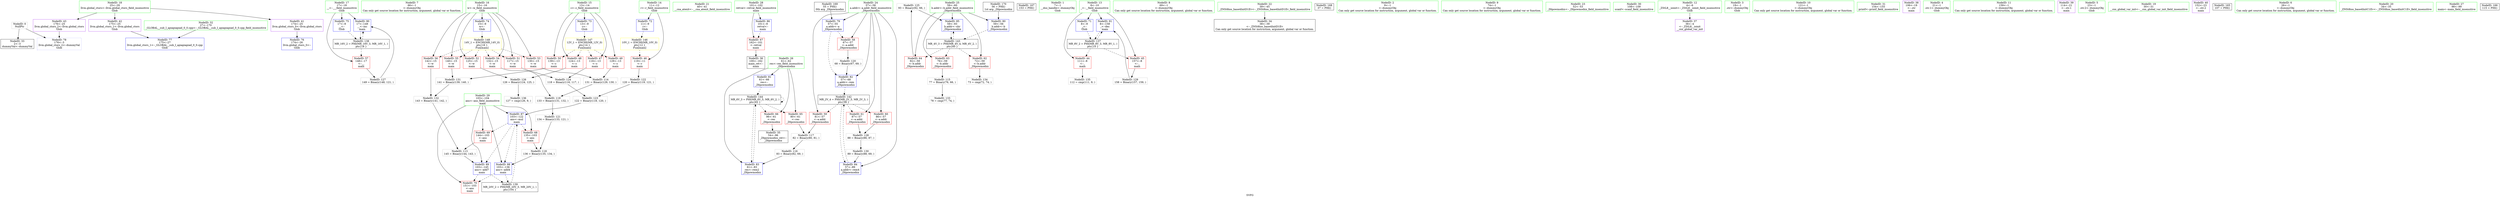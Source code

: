 digraph "SVFG" {
	label="SVFG";

	Node0x5637c8b6a060 [shape=record,color=grey,label="{NodeID: 0\nNullPtr}"];
	Node0x5637c8b6a060 -> Node0x5637c8b7eda0[style=solid];
	Node0x5637c8b6a060 -> Node0x5637c8b82490[style=solid];
	Node0x5637c8b82e80 [shape=record,color=blue,label="{NodeID: 90\n17\<--149\n__\<--inc\nmain\n}"];
	Node0x5637c8b82e80 -> Node0x5637c8b8c680[style=dashed];
	Node0x5637c8b7d7f0 [shape=record,color=green,label="{NodeID: 7\n66\<--1\n\<--dummyObj\nCan only get source location for instruction, argument, global var or function.}"];
	Node0x5637c8b7dc20 [shape=record,color=green,label="{NodeID: 14\n11\<--12\nr\<--r_field_insensitive\nGlob }"];
	Node0x5637c8b7dc20 -> Node0x5637c8b7f920[style=solid];
	Node0x5637c8b7dc20 -> Node0x5637c8b81e90[style=solid];
	Node0x5637c8b7e290 [shape=record,color=green,label="{NodeID: 21\n40\<--41\n__cxa_atexit\<--__cxa_atexit_field_insensitive\n}"];
	Node0x5637c8b7e900 [shape=record,color=green,label="{NodeID: 28\n101\<--102\nretval\<--retval_field_insensitive\nmain\n}"];
	Node0x5637c8b7e900 -> Node0x5637c8b81a50[style=solid];
	Node0x5637c8b7e900 -> Node0x5637c8b82b40[style=solid];
	Node0x5637c8b85380 [shape=record,color=grey,label="{NodeID: 118\n136 = Binary(135, 134, )\n}"];
	Node0x5637c8b85380 -> Node0x5637c8b82ce0[style=solid];
	Node0x5637c8b7efa0 [shape=record,color=black,label="{NodeID: 35\n54\<--96\n_Z6powmodxx_ret\<--\n_Z6powmodxx\n}"];
	Node0x5637c8b85e00 [shape=record,color=grey,label="{NodeID: 125\n93 = Binary(92, 66, )\n}"];
	Node0x5637c8b85e00 -> Node0x5637c8b82a70[style=solid];
	Node0x5637c8b7f580 [shape=record,color=purple,label="{NodeID: 42\n175\<--25\nllvm.global_ctors_1\<--llvm.global_ctors\nGlob }"];
	Node0x5637c8b7f580 -> Node0x5637c8b82390[style=solid];
	Node0x5637c8b80310 [shape=record,color=grey,label="{NodeID: 132\n143 = Binary(141, 142, )\n}"];
	Node0x5637c8b80310 -> Node0x5637c8b84c80[style=solid];
	Node0x5637c8b80bb0 [shape=record,color=red,label="{NodeID: 49\n129\<--13\n\<--c\nmain\n}"];
	Node0x5637c8b80bb0 -> Node0x5637c8b84d80[style=solid];
	Node0x5637c8b8cb80 [shape=record,color=black,label="{NodeID: 139\nMR_20V_2 = PHI(MR_20V_5, MR_20V_1, )\npts\{104 \}\n}"];
	Node0x5637c8b8cb80 -> Node0x5637c8b82c10[style=dashed];
	Node0x5637c8b81160 [shape=record,color=red,label="{NodeID: 56\n142\<--15\n\<--w\nmain\n}"];
	Node0x5637c8b81160 -> Node0x5637c8b80310[style=solid];
	Node0x5637c8b8f4a0 [shape=record,color=yellow,style=double,label="{NodeID: 146\n10V_1 = ENCHI(MR_10V_0)\npts\{12 \}\nFun[main]}"];
	Node0x5637c8b8f4a0 -> Node0x5637c8b7f920[style=dashed];
	Node0x5637c8b81710 [shape=record,color=red,label="{NodeID: 63\n76\<--59\n\<--b.addr\n_Z6powmodxx\n}"];
	Node0x5637c8b81710 -> Node0x5637c8b84f00[style=solid];
	Node0x5637c8b81cc0 [shape=record,color=red,label="{NodeID: 70\n151\<--103\n\<--ans\nmain\n}"];
	Node0x5637c8b82390 [shape=record,color=blue,label="{NodeID: 77\n175\<--27\nllvm.global_ctors_1\<--_GLOBAL__sub_I_apiapiapiad_0_0.cpp\nGlob }"];
	Node0x5637c8b966e0 [shape=record,color=black,label="{NodeID: 167\n153 = PHI()\n}"];
	Node0x5637c8b829a0 [shape=record,color=blue,label="{NodeID: 84\n57\<--89\na.addr\<--rem4\n_Z6powmodxx\n}"];
	Node0x5637c8b829a0 -> Node0x5637c8b8da80[style=dashed];
	Node0x5637c8b68f90 [shape=record,color=green,label="{NodeID: 1\n7\<--1\n__dso_handle\<--dummyObj\nGlob }"];
	Node0x5637c8b82f50 [shape=record,color=blue,label="{NodeID: 91\n8\<--158\n_\<--dec\nmain\n}"];
	Node0x5637c8b82f50 -> Node0x5637c8b8c180[style=dashed];
	Node0x5637c8b7d880 [shape=record,color=green,label="{NodeID: 8\n69\<--1\n\<--dummyObj\nCan only get source location for instruction, argument, global var or function.}"];
	Node0x5637c8b7dcf0 [shape=record,color=green,label="{NodeID: 15\n13\<--14\nc\<--c_field_insensitive\nGlob }"];
	Node0x5637c8b7dcf0 -> Node0x5637c8b7f9f0[style=solid];
	Node0x5637c8b7dcf0 -> Node0x5637c8b80ae0[style=solid];
	Node0x5637c8b7dcf0 -> Node0x5637c8b80bb0[style=solid];
	Node0x5637c8b7dcf0 -> Node0x5637c8b80c80[style=solid];
	Node0x5637c8b7dcf0 -> Node0x5637c8b81f90[style=solid];
	Node0x5637c8b7e390 [shape=record,color=green,label="{NodeID: 22\n39\<--45\n_ZNSt8ios_base4InitD1Ev\<--_ZNSt8ios_base4InitD1Ev_field_insensitive\n}"];
	Node0x5637c8b7e390 -> Node0x5637c8b7eea0[style=solid];
	Node0x5637c8b7e9d0 [shape=record,color=green,label="{NodeID: 29\n103\<--104\nans\<--ans_field_insensitive\nmain\n}"];
	Node0x5637c8b7e9d0 -> Node0x5637c8b81b20[style=solid];
	Node0x5637c8b7e9d0 -> Node0x5637c8b81bf0[style=solid];
	Node0x5637c8b7e9d0 -> Node0x5637c8b81cc0[style=solid];
	Node0x5637c8b7e9d0 -> Node0x5637c8b82c10[style=solid];
	Node0x5637c8b7e9d0 -> Node0x5637c8b82ce0[style=solid];
	Node0x5637c8b7e9d0 -> Node0x5637c8b82db0[style=solid];
	Node0x5637c8b85500 [shape=record,color=grey,label="{NodeID: 119\n133 = Binary(131, 132, )\n}"];
	Node0x5637c8b85500 -> Node0x5637c8b85800[style=solid];
	Node0x5637c8b7f070 [shape=record,color=black,label="{NodeID: 36\n100\<--162\nmain_ret\<--\nmain\n}"];
	Node0x5637c8b85f80 [shape=record,color=grey,label="{NodeID: 126\n126 = Binary(124, 125, )\n}"];
	Node0x5637c8b85f80 -> Node0x5637c8b80910[style=solid];
	Node0x5637c8b7f680 [shape=record,color=purple,label="{NodeID: 43\n176\<--25\nllvm.global_ctors_2\<--llvm.global_ctors\nGlob }"];
	Node0x5637c8b7f680 -> Node0x5637c8b82490[style=solid];
	Node0x5637c8b80490 [shape=record,color=grey,label="{NodeID: 133\n78 = cmp(77, 74, )\n}"];
	Node0x5637c8b80c80 [shape=record,color=red,label="{NodeID: 50\n139\<--13\n\<--c\nmain\n}"];
	Node0x5637c8b80c80 -> Node0x5637c8b86700[style=solid];
	Node0x5637c8b81230 [shape=record,color=red,label="{NodeID: 57\n148\<--17\n\<--__\nmain\n}"];
	Node0x5637c8b81230 -> Node0x5637c8b86100[style=solid];
	Node0x5637c8b8f580 [shape=record,color=yellow,style=double,label="{NodeID: 147\n12V_1 = ENCHI(MR_12V_0)\npts\{14 \}\nFun[main]}"];
	Node0x5637c8b8f580 -> Node0x5637c8b7f9f0[style=dashed];
	Node0x5637c8b8f580 -> Node0x5637c8b80ae0[style=dashed];
	Node0x5637c8b8f580 -> Node0x5637c8b80bb0[style=dashed];
	Node0x5637c8b8f580 -> Node0x5637c8b80c80[style=dashed];
	Node0x5637c8b817e0 [shape=record,color=red,label="{NodeID: 64\n92\<--59\n\<--b.addr\n_Z6powmodxx\n}"];
	Node0x5637c8b817e0 -> Node0x5637c8b85e00[style=solid];
	Node0x5637c8b81d90 [shape=record,color=blue,label="{NodeID: 71\n8\<--9\n_\<--\nGlob }"];
	Node0x5637c8b81d90 -> Node0x5637c8b8c180[style=dashed];
	Node0x5637c8b82490 [shape=record,color=blue, style = dotted,label="{NodeID: 78\n176\<--3\nllvm.global_ctors_2\<--dummyVal\nGlob }"];
	Node0x5637c8b967e0 [shape=record,color=black,label="{NodeID: 168\n37 = PHI()\n}"];
	Node0x5637c8b82a70 [shape=record,color=blue,label="{NodeID: 85\n59\<--93\nb.addr\<--shr\n_Z6powmodxx\n}"];
	Node0x5637c8b82a70 -> Node0x5637c8b8df80[style=dashed];
	Node0x5637c8b69e80 [shape=record,color=green,label="{NodeID: 2\n9\<--1\n\<--dummyObj\nCan only get source location for instruction, argument, global var or function.}"];
	Node0x5637c8b7d910 [shape=record,color=green,label="{NodeID: 9\n74\<--1\n\<--dummyObj\nCan only get source location for instruction, argument, global var or function.}"];
	Node0x5637c8b7ddc0 [shape=record,color=green,label="{NodeID: 16\n15\<--16\nw\<--w_field_insensitive\nGlob }"];
	Node0x5637c8b7ddc0 -> Node0x5637c8b80d50[style=solid];
	Node0x5637c8b7ddc0 -> Node0x5637c8b80e20[style=solid];
	Node0x5637c8b7ddc0 -> Node0x5637c8b80ef0[style=solid];
	Node0x5637c8b7ddc0 -> Node0x5637c8b80fc0[style=solid];
	Node0x5637c8b7ddc0 -> Node0x5637c8b81090[style=solid];
	Node0x5637c8b7ddc0 -> Node0x5637c8b81160[style=solid];
	Node0x5637c8b7ddc0 -> Node0x5637c8b82090[style=solid];
	Node0x5637c8b7e490 [shape=record,color=green,label="{NodeID: 23\n52\<--53\n_Z6powmodxx\<--_Z6powmodxx_field_insensitive\n}"];
	Node0x5637c8b84c80 [shape=record,color=grey,label="{NodeID: 113\n145 = Binary(144, 143, )\n}"];
	Node0x5637c8b84c80 -> Node0x5637c8b82db0[style=solid];
	Node0x5637c8b7eaa0 [shape=record,color=green,label="{NodeID: 30\n108\<--109\nscanf\<--scanf_field_insensitive\n}"];
	Node0x5637c8b85680 [shape=record,color=grey,label="{NodeID: 120\n68 = Binary(67, 69, )\n}"];
	Node0x5637c8b85680 -> Node0x5637c8b82800[style=solid];
	Node0x5637c8b7f140 [shape=record,color=purple,label="{NodeID: 37\n36\<--4\n\<--_ZStL8__ioinit\n__cxx_global_var_init\n}"];
	Node0x5637c8b86100 [shape=record,color=grey,label="{NodeID: 127\n149 = Binary(148, 121, )\n}"];
	Node0x5637c8b86100 -> Node0x5637c8b82e80[style=solid];
	Node0x5637c8b7f780 [shape=record,color=red,label="{NodeID: 44\n111\<--8\n\<--_\nmain\n}"];
	Node0x5637c8b7f780 -> Node0x5637c8b80790[style=solid];
	Node0x5637c8b80610 [shape=record,color=grey,label="{NodeID: 134\n73 = cmp(72, 74, )\n}"];
	Node0x5637c8b80d50 [shape=record,color=red,label="{NodeID: 51\n117\<--15\n\<--w\nmain\n}"];
	Node0x5637c8b80d50 -> Node0x5637c8b85c80[style=solid];
	Node0x5637c8b81300 [shape=record,color=red,label="{NodeID: 58\n67\<--57\n\<--a.addr\n_Z6powmodxx\n}"];
	Node0x5637c8b81300 -> Node0x5637c8b85680[style=solid];
	Node0x5637c8b8f660 [shape=record,color=yellow,style=double,label="{NodeID: 148\n14V_1 = ENCHI(MR_14V_0)\npts\{16 \}\nFun[main]}"];
	Node0x5637c8b8f660 -> Node0x5637c8b80d50[style=dashed];
	Node0x5637c8b8f660 -> Node0x5637c8b80e20[style=dashed];
	Node0x5637c8b8f660 -> Node0x5637c8b80ef0[style=dashed];
	Node0x5637c8b8f660 -> Node0x5637c8b80fc0[style=dashed];
	Node0x5637c8b8f660 -> Node0x5637c8b81090[style=dashed];
	Node0x5637c8b8f660 -> Node0x5637c8b81160[style=dashed];
	Node0x5637c8b818b0 [shape=record,color=red,label="{NodeID: 65\n80\<--61\n\<--res\n_Z6powmodxx\n}"];
	Node0x5637c8b818b0 -> Node0x5637c8b85200[style=solid];
	Node0x5637c8b81e90 [shape=record,color=blue,label="{NodeID: 72\n11\<--9\nr\<--\nGlob }"];
	Node0x5637c8b81e90 -> Node0x5637c8b8f4a0[style=dashed];
	Node0x5637c8b82590 [shape=record,color=blue,label="{NodeID: 79\n57\<--55\na.addr\<--a\n_Z6powmodxx\n}"];
	Node0x5637c8b82590 -> Node0x5637c8b81300[style=dashed];
	Node0x5637c8b82590 -> Node0x5637c8b82800[style=dashed];
	Node0x5637c8b968e0 [shape=record,color=black,label="{NodeID: 169\n55 = PHI()\n0th arg _Z6powmodxx }"];
	Node0x5637c8b968e0 -> Node0x5637c8b82590[style=solid];
	Node0x5637c8b82b40 [shape=record,color=blue,label="{NodeID: 86\n101\<--9\nretval\<--\nmain\n}"];
	Node0x5637c8b82b40 -> Node0x5637c8b81a50[style=dashed];
	Node0x5637c8b7ce00 [shape=record,color=green,label="{NodeID: 3\n19\<--1\n.str\<--dummyObj\nGlob }"];
	Node0x5637c8b7d9a0 [shape=record,color=green,label="{NodeID: 10\n121\<--1\n\<--dummyObj\nCan only get source location for instruction, argument, global var or function.}"];
	Node0x5637c8b7de90 [shape=record,color=green,label="{NodeID: 17\n17\<--18\n__\<--___field_insensitive\nGlob }"];
	Node0x5637c8b7de90 -> Node0x5637c8b81230[style=solid];
	Node0x5637c8b7de90 -> Node0x5637c8b82190[style=solid];
	Node0x5637c8b7de90 -> Node0x5637c8b82e80[style=solid];
	Node0x5637c8b7e590 [shape=record,color=green,label="{NodeID: 24\n57\<--58\na.addr\<--a.addr_field_insensitive\n_Z6powmodxx\n}"];
	Node0x5637c8b7e590 -> Node0x5637c8b81300[style=solid];
	Node0x5637c8b7e590 -> Node0x5637c8b813d0[style=solid];
	Node0x5637c8b7e590 -> Node0x5637c8b814a0[style=solid];
	Node0x5637c8b7e590 -> Node0x5637c8b81570[style=solid];
	Node0x5637c8b7e590 -> Node0x5637c8b82590[style=solid];
	Node0x5637c8b7e590 -> Node0x5637c8b82800[style=solid];
	Node0x5637c8b7e590 -> Node0x5637c8b829a0[style=solid];
	Node0x5637c8b84d80 [shape=record,color=grey,label="{NodeID: 114\n131 = Binary(129, 130, )\n}"];
	Node0x5637c8b84d80 -> Node0x5637c8b85500[style=solid];
	Node0x5637c8b7eba0 [shape=record,color=green,label="{NodeID: 31\n154\<--155\nprintf\<--printf_field_insensitive\n}"];
	Node0x5637c8b85800 [shape=record,color=grey,label="{NodeID: 121\n134 = Binary(133, 121, )\n}"];
	Node0x5637c8b85800 -> Node0x5637c8b85380[style=solid];
	Node0x5637c8b7f210 [shape=record,color=purple,label="{NodeID: 38\n106\<--19\n\<--.str\nmain\n}"];
	Node0x5637c8b86280 [shape=record,color=grey,label="{NodeID: 128\n88 = Binary(86, 87, )\n}"];
	Node0x5637c8b86280 -> Node0x5637c8b86580[style=solid];
	Node0x5637c8b7f850 [shape=record,color=red,label="{NodeID: 45\n157\<--8\n\<--_\nmain\n}"];
	Node0x5637c8b7f850 -> Node0x5637c8b86400[style=solid];
	Node0x5637c8b80790 [shape=record,color=grey,label="{NodeID: 135\n112 = cmp(111, 9, )\n}"];
	Node0x5637c8b80e20 [shape=record,color=red,label="{NodeID: 52\n125\<--15\n\<--w\nmain\n}"];
	Node0x5637c8b80e20 -> Node0x5637c8b85f80[style=solid];
	Node0x5637c8b8da80 [shape=record,color=black,label="{NodeID: 142\nMR_2V_4 = PHI(MR_2V_5, MR_2V_3, )\npts\{58 \}\n}"];
	Node0x5637c8b8da80 -> Node0x5637c8b813d0[style=dashed];
	Node0x5637c8b8da80 -> Node0x5637c8b814a0[style=dashed];
	Node0x5637c8b8da80 -> Node0x5637c8b81570[style=dashed];
	Node0x5637c8b8da80 -> Node0x5637c8b829a0[style=dashed];
	Node0x5637c8b813d0 [shape=record,color=red,label="{NodeID: 59\n81\<--57\n\<--a.addr\n_Z6powmodxx\n}"];
	Node0x5637c8b813d0 -> Node0x5637c8b85200[style=solid];
	Node0x5637c8b81980 [shape=record,color=red,label="{NodeID: 66\n96\<--61\n\<--res\n_Z6powmodxx\n}"];
	Node0x5637c8b81980 -> Node0x5637c8b7efa0[style=solid];
	Node0x5637c8b81f90 [shape=record,color=blue,label="{NodeID: 73\n13\<--9\nc\<--\nGlob }"];
	Node0x5637c8b81f90 -> Node0x5637c8b8f580[style=dashed];
	Node0x5637c8b82660 [shape=record,color=blue,label="{NodeID: 80\n59\<--56\nb.addr\<--b\n_Z6powmodxx\n}"];
	Node0x5637c8b82660 -> Node0x5637c8b8df80[style=dashed];
	Node0x5637c8b96a40 [shape=record,color=black,label="{NodeID: 170\n56 = PHI()\n1st arg _Z6powmodxx }"];
	Node0x5637c8b96a40 -> Node0x5637c8b82660[style=solid];
	Node0x5637c8b82c10 [shape=record,color=blue,label="{NodeID: 87\n103\<--122\nans\<--mul\nmain\n}"];
	Node0x5637c8b82c10 -> Node0x5637c8b81b20[style=dashed];
	Node0x5637c8b82c10 -> Node0x5637c8b81bf0[style=dashed];
	Node0x5637c8b82c10 -> Node0x5637c8b82ce0[style=dashed];
	Node0x5637c8b82c10 -> Node0x5637c8b82db0[style=dashed];
	Node0x5637c8b7ce90 [shape=record,color=green,label="{NodeID: 4\n21\<--1\n.str.1\<--dummyObj\nGlob }"];
	Node0x5637c8b7da30 [shape=record,color=green,label="{NodeID: 11\n159\<--1\n\<--dummyObj\nCan only get source location for instruction, argument, global var or function.}"];
	Node0x5637c8b7df90 [shape=record,color=green,label="{NodeID: 18\n25\<--29\nllvm.global_ctors\<--llvm.global_ctors_field_insensitive\nGlob }"];
	Node0x5637c8b7df90 -> Node0x5637c8b7f480[style=solid];
	Node0x5637c8b7df90 -> Node0x5637c8b7f580[style=solid];
	Node0x5637c8b7df90 -> Node0x5637c8b7f680[style=solid];
	Node0x5637c8b7e660 [shape=record,color=green,label="{NodeID: 25\n59\<--60\nb.addr\<--b.addr_field_insensitive\n_Z6powmodxx\n}"];
	Node0x5637c8b7e660 -> Node0x5637c8b81640[style=solid];
	Node0x5637c8b7e660 -> Node0x5637c8b81710[style=solid];
	Node0x5637c8b7e660 -> Node0x5637c8b817e0[style=solid];
	Node0x5637c8b7e660 -> Node0x5637c8b82660[style=solid];
	Node0x5637c8b7e660 -> Node0x5637c8b82a70[style=solid];
	Node0x5637c8b84f00 [shape=record,color=grey,label="{NodeID: 115\n77 = Binary(76, 66, )\n}"];
	Node0x5637c8b84f00 -> Node0x5637c8b80490[style=solid];
	Node0x5637c8b7eca0 [shape=record,color=green,label="{NodeID: 32\n27\<--170\n_GLOBAL__sub_I_apiapiapiad_0_0.cpp\<--_GLOBAL__sub_I_apiapiapiad_0_0.cpp_field_insensitive\n}"];
	Node0x5637c8b7eca0 -> Node0x5637c8b82390[style=solid];
	Node0x5637c8b85980 [shape=record,color=grey,label="{NodeID: 122\n120 = Binary(119, 121, )\n}"];
	Node0x5637c8b85980 -> Node0x5637c8b85b00[style=solid];
	Node0x5637c8b7f2e0 [shape=record,color=purple,label="{NodeID: 39\n114\<--21\n\<--.str.1\nmain\n}"];
	Node0x5637c8b86400 [shape=record,color=grey,label="{NodeID: 129\n158 = Binary(157, 159, )\n}"];
	Node0x5637c8b86400 -> Node0x5637c8b82f50[style=solid];
	Node0x5637c8b7f920 [shape=record,color=red,label="{NodeID: 46\n119\<--11\n\<--r\nmain\n}"];
	Node0x5637c8b7f920 -> Node0x5637c8b85980[style=solid];
	Node0x5637c8b80910 [shape=record,color=grey,label="{NodeID: 136\n127 = cmp(126, 9, )\n}"];
	Node0x5637c8b80ef0 [shape=record,color=red,label="{NodeID: 53\n130\<--15\n\<--w\nmain\n}"];
	Node0x5637c8b80ef0 -> Node0x5637c8b84d80[style=solid];
	Node0x5637c8b8df80 [shape=record,color=black,label="{NodeID: 143\nMR_4V_3 = PHI(MR_4V_4, MR_4V_2, )\npts\{60 \}\n}"];
	Node0x5637c8b8df80 -> Node0x5637c8b81640[style=dashed];
	Node0x5637c8b8df80 -> Node0x5637c8b81710[style=dashed];
	Node0x5637c8b8df80 -> Node0x5637c8b817e0[style=dashed];
	Node0x5637c8b8df80 -> Node0x5637c8b82a70[style=dashed];
	Node0x5637c8b814a0 [shape=record,color=red,label="{NodeID: 60\n86\<--57\n\<--a.addr\n_Z6powmodxx\n}"];
	Node0x5637c8b814a0 -> Node0x5637c8b86280[style=solid];
	Node0x5637c8b81a50 [shape=record,color=red,label="{NodeID: 67\n162\<--101\n\<--retval\nmain\n}"];
	Node0x5637c8b81a50 -> Node0x5637c8b7f070[style=solid];
	Node0x5637c8b82090 [shape=record,color=blue,label="{NodeID: 74\n15\<--9\nw\<--\nGlob }"];
	Node0x5637c8b82090 -> Node0x5637c8b8f660[style=dashed];
	Node0x5637c8b82730 [shape=record,color=blue,label="{NodeID: 81\n61\<--66\nres\<--\n_Z6powmodxx\n}"];
	Node0x5637c8b82730 -> Node0x5637c8b8e480[style=dashed];
	Node0x5637c8b82ce0 [shape=record,color=blue,label="{NodeID: 88\n103\<--136\nans\<--add4\nmain\n}"];
	Node0x5637c8b82ce0 -> Node0x5637c8b81cc0[style=dashed];
	Node0x5637c8b82ce0 -> Node0x5637c8b8cb80[style=dashed];
	Node0x5637c8b7cf20 [shape=record,color=green,label="{NodeID: 5\n23\<--1\n.str.2\<--dummyObj\nGlob }"];
	Node0x5637c8b7dac0 [shape=record,color=green,label="{NodeID: 12\n4\<--6\n_ZStL8__ioinit\<--_ZStL8__ioinit_field_insensitive\nGlob }"];
	Node0x5637c8b7dac0 -> Node0x5637c8b7f140[style=solid];
	Node0x5637c8b7e090 [shape=record,color=green,label="{NodeID: 19\n30\<--31\n__cxx_global_var_init\<--__cxx_global_var_init_field_insensitive\n}"];
	Node0x5637c8b7e730 [shape=record,color=green,label="{NodeID: 26\n61\<--62\nres\<--res_field_insensitive\n_Z6powmodxx\n}"];
	Node0x5637c8b7e730 -> Node0x5637c8b818b0[style=solid];
	Node0x5637c8b7e730 -> Node0x5637c8b81980[style=solid];
	Node0x5637c8b7e730 -> Node0x5637c8b82730[style=solid];
	Node0x5637c8b7e730 -> Node0x5637c8b828d0[style=solid];
	Node0x5637c8b85080 [shape=record,color=grey,label="{NodeID: 116\n83 = Binary(82, 69, )\n}"];
	Node0x5637c8b85080 -> Node0x5637c8b828d0[style=solid];
	Node0x5637c8b7eda0 [shape=record,color=black,label="{NodeID: 33\n2\<--3\ndummyVal\<--dummyVal\n}"];
	Node0x5637c8b85b00 [shape=record,color=grey,label="{NodeID: 123\n122 = Binary(118, 120, )\n}"];
	Node0x5637c8b85b00 -> Node0x5637c8b82c10[style=solid];
	Node0x5637c8b7f3b0 [shape=record,color=purple,label="{NodeID: 40\n152\<--23\n\<--.str.2\nmain\n}"];
	Node0x5637c8b86580 [shape=record,color=grey,label="{NodeID: 130\n89 = Binary(88, 69, )\n}"];
	Node0x5637c8b86580 -> Node0x5637c8b829a0[style=solid];
	Node0x5637c8b7f9f0 [shape=record,color=red,label="{NodeID: 47\n116\<--13\n\<--c\nmain\n}"];
	Node0x5637c8b7f9f0 -> Node0x5637c8b85c80[style=solid];
	Node0x5637c8b8c180 [shape=record,color=black,label="{NodeID: 137\nMR_8V_2 = PHI(MR_8V_3, MR_8V_1, )\npts\{10 \}\n}"];
	Node0x5637c8b8c180 -> Node0x5637c8b7f780[style=dashed];
	Node0x5637c8b8c180 -> Node0x5637c8b7f850[style=dashed];
	Node0x5637c8b8c180 -> Node0x5637c8b82f50[style=dashed];
	Node0x5637c8b80fc0 [shape=record,color=red,label="{NodeID: 54\n132\<--15\n\<--w\nmain\n}"];
	Node0x5637c8b80fc0 -> Node0x5637c8b85500[style=solid];
	Node0x5637c8b8e480 [shape=record,color=black,label="{NodeID: 144\nMR_6V_3 = PHI(MR_6V_5, MR_6V_2, )\npts\{62 \}\n}"];
	Node0x5637c8b8e480 -> Node0x5637c8b818b0[style=dashed];
	Node0x5637c8b8e480 -> Node0x5637c8b81980[style=dashed];
	Node0x5637c8b8e480 -> Node0x5637c8b828d0[style=dashed];
	Node0x5637c8b8e480 -> Node0x5637c8b8e480[style=dashed];
	Node0x5637c8b81570 [shape=record,color=red,label="{NodeID: 61\n87\<--57\n\<--a.addr\n_Z6powmodxx\n}"];
	Node0x5637c8b81570 -> Node0x5637c8b86280[style=solid];
	Node0x5637c8b81b20 [shape=record,color=red,label="{NodeID: 68\n135\<--103\n\<--ans\nmain\n}"];
	Node0x5637c8b81b20 -> Node0x5637c8b85380[style=solid];
	Node0x5637c8b82190 [shape=record,color=blue,label="{NodeID: 75\n17\<--9\n__\<--\nGlob }"];
	Node0x5637c8b82190 -> Node0x5637c8b8c680[style=dashed];
	Node0x5637c8b964e0 [shape=record,color=black,label="{NodeID: 165\n107 = PHI()\n}"];
	Node0x5637c8b82800 [shape=record,color=blue,label="{NodeID: 82\n57\<--68\na.addr\<--rem\n_Z6powmodxx\n}"];
	Node0x5637c8b82800 -> Node0x5637c8b8da80[style=dashed];
	Node0x5637c8b82db0 [shape=record,color=blue,label="{NodeID: 89\n103\<--145\nans\<--add7\nmain\n}"];
	Node0x5637c8b82db0 -> Node0x5637c8b81cc0[style=dashed];
	Node0x5637c8b82db0 -> Node0x5637c8b8cb80[style=dashed];
	Node0x5637c8b7cfb0 [shape=record,color=green,label="{NodeID: 6\n26\<--1\n\<--dummyObj\nCan only get source location for instruction, argument, global var or function.}"];
	Node0x5637c8b7db50 [shape=record,color=green,label="{NodeID: 13\n8\<--10\n_\<--__field_insensitive\nGlob }"];
	Node0x5637c8b7db50 -> Node0x5637c8b7f780[style=solid];
	Node0x5637c8b7db50 -> Node0x5637c8b7f850[style=solid];
	Node0x5637c8b7db50 -> Node0x5637c8b81d90[style=solid];
	Node0x5637c8b7db50 -> Node0x5637c8b82f50[style=solid];
	Node0x5637c8b7e190 [shape=record,color=green,label="{NodeID: 20\n34\<--35\n_ZNSt8ios_base4InitC1Ev\<--_ZNSt8ios_base4InitC1Ev_field_insensitive\n}"];
	Node0x5637c8b7e800 [shape=record,color=green,label="{NodeID: 27\n98\<--99\nmain\<--main_field_insensitive\n}"];
	Node0x5637c8b85200 [shape=record,color=grey,label="{NodeID: 117\n82 = Binary(80, 81, )\n}"];
	Node0x5637c8b85200 -> Node0x5637c8b85080[style=solid];
	Node0x5637c8b7eea0 [shape=record,color=black,label="{NodeID: 34\n38\<--39\n\<--_ZNSt8ios_base4InitD1Ev\nCan only get source location for instruction, argument, global var or function.}"];
	Node0x5637c8b85c80 [shape=record,color=grey,label="{NodeID: 124\n118 = Binary(116, 117, )\n}"];
	Node0x5637c8b85c80 -> Node0x5637c8b85b00[style=solid];
	Node0x5637c8b7f480 [shape=record,color=purple,label="{NodeID: 41\n174\<--25\nllvm.global_ctors_0\<--llvm.global_ctors\nGlob }"];
	Node0x5637c8b7f480 -> Node0x5637c8b82290[style=solid];
	Node0x5637c8b86700 [shape=record,color=grey,label="{NodeID: 131\n141 = Binary(139, 140, )\n}"];
	Node0x5637c8b86700 -> Node0x5637c8b80310[style=solid];
	Node0x5637c8b80ae0 [shape=record,color=red,label="{NodeID: 48\n124\<--13\n\<--c\nmain\n}"];
	Node0x5637c8b80ae0 -> Node0x5637c8b85f80[style=solid];
	Node0x5637c8b8c680 [shape=record,color=black,label="{NodeID: 138\nMR_16V_2 = PHI(MR_16V_3, MR_16V_1, )\npts\{18 \}\n}"];
	Node0x5637c8b8c680 -> Node0x5637c8b81230[style=dashed];
	Node0x5637c8b8c680 -> Node0x5637c8b82e80[style=dashed];
	Node0x5637c8b81090 [shape=record,color=red,label="{NodeID: 55\n140\<--15\n\<--w\nmain\n}"];
	Node0x5637c8b81090 -> Node0x5637c8b86700[style=solid];
	Node0x5637c8b81640 [shape=record,color=red,label="{NodeID: 62\n72\<--59\n\<--b.addr\n_Z6powmodxx\n}"];
	Node0x5637c8b81640 -> Node0x5637c8b80610[style=solid];
	Node0x5637c8b81bf0 [shape=record,color=red,label="{NodeID: 69\n144\<--103\n\<--ans\nmain\n}"];
	Node0x5637c8b81bf0 -> Node0x5637c8b84c80[style=solid];
	Node0x5637c8b82290 [shape=record,color=blue,label="{NodeID: 76\n174\<--26\nllvm.global_ctors_0\<--\nGlob }"];
	Node0x5637c8b965e0 [shape=record,color=black,label="{NodeID: 166\n115 = PHI()\n}"];
	Node0x5637c8b828d0 [shape=record,color=blue,label="{NodeID: 83\n61\<--83\nres\<--rem2\n_Z6powmodxx\n}"];
	Node0x5637c8b828d0 -> Node0x5637c8b8e480[style=dashed];
}
